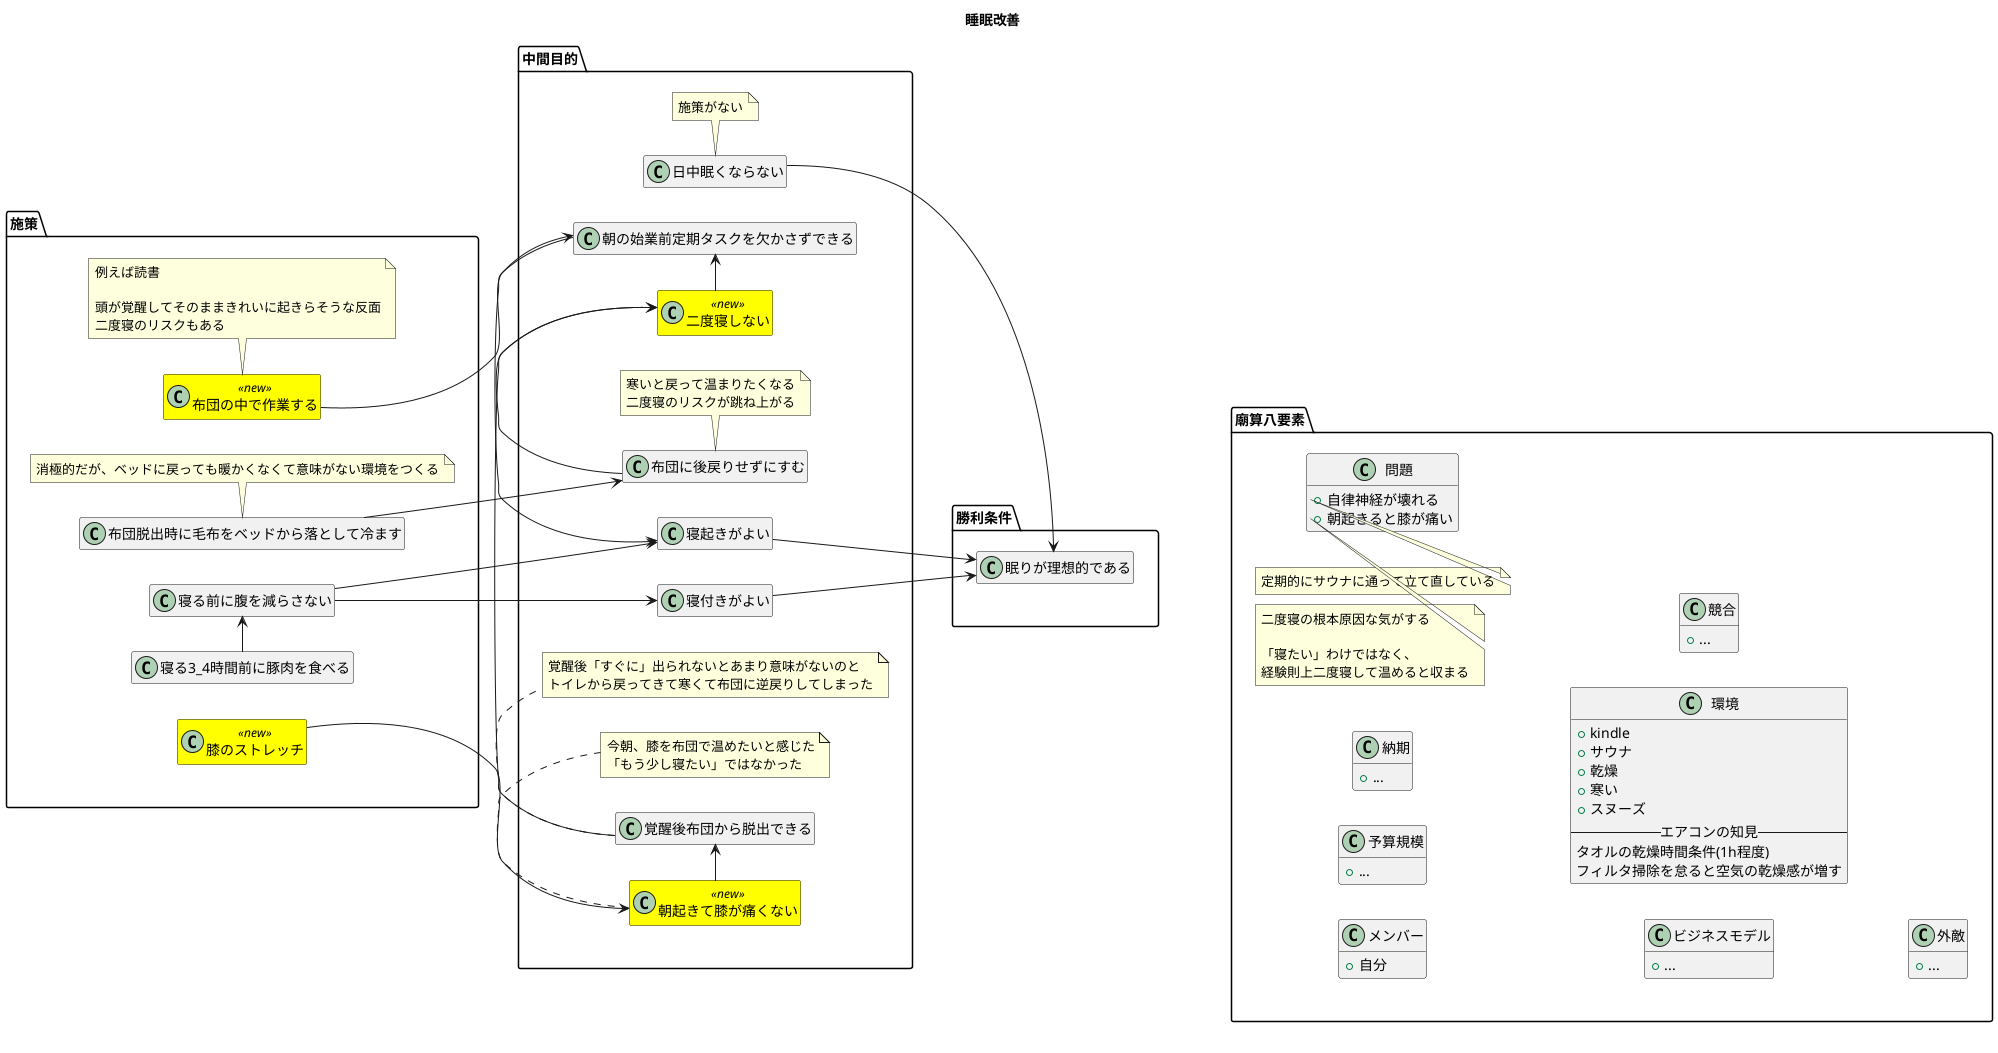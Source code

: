 @startuml

title 睡眠改善

hide empty members
skinparam class {
  BackgroundColor<<deprecated>> Grey
  BackgroundColor<<done>> Cyan
  BackgroundColor<<new>> Yellow
}

left to right direction


package 勝利条件 {
  class 眠りが理想的である
}

package 中間目的 {
  class 寝付きがよい
  寝付きがよい --> 眠りが理想的である

  class 寝起きがよい
  寝起きがよい --> 眠りが理想的である

  class 朝の始業前定期タスクを欠かさずできる
  朝の始業前定期タスクを欠かさずできる -> 寝起きがよい

  class 日中眠くならない
  note bottom: 施策がない
  日中眠くならない --> 眠りが理想的である

  class 二度寝しない<<new>>
  二度寝しない -> 朝の始業前定期タスクを欠かさずできる

  class 覚醒後布団から脱出できる
  note bottom
  覚醒後「すぐに」出られないとあまり意味がないのと
  トイレから戻ってきて寒くて布団に逆戻りしてしまった
  end note
  覚醒後布団から脱出できる -> 二度寝しない

  class 布団に後戻りせずにすむ
  note bottom
  寒いと戻って温まりたくなる
  二度寝のリスクが跳ね上がる
  end note
  布団に後戻りせずにすむ -> 二度寝しない

  class 朝起きて膝が痛くない<<new>>
  note bottom
  今朝、膝を布団で温めたいと感じた
  「もう少し寝たい」ではなかった
  end note
  朝起きて膝が痛くない -> 覚醒後布団から脱出できる
}

package 施策 {
  class 寝る前に腹を減らさない
  寝る前に腹を減らさない --> 寝付きがよい
  寝る前に腹を減らさない --> 寝起きがよい
  寝る3_4時間前に豚肉を食べる -> 寝る前に腹を減らさない

  class 布団脱出時に毛布をベッドから落として冷ます
  note bottom
  消極的だが、ベッドに戻っても暖かくなくて意味がない環境をつくる
  end note
  布団脱出時に毛布をベッドから落として冷ます --> 布団に後戻りせずにすむ

  class 膝のストレッチ<<new>>
  膝のストレッチ --> 朝起きて膝が痛くない

  class 布団の中で作業する<<new>>
  note bottom
  例えば読書

  頭が覚醒してそのままきれいに起きらそうな反面
  二度寝のリスクもある
  end note
  布団の中で作業する --> 朝の始業前定期タスクを欠かさずできる
}

package 廟算八要素 {
  class メンバー {
   + 自分
  }
  class 予算規模 {
   + ...
  }
  class 納期 {
   + ...
  }
  class ビジネスモデル {
   + ...
  }
  class 環境 {
   + kindle
   + サウナ
   + 乾燥
   + 寒い
   + スヌーズ
   -- エアコンの知見 --
   タオルの乾燥時間条件(1h程度)
   フィルタ掃除を怠ると空気の乾燥感が増す
  }

  class 競合 {
   + ...
  }
  class 外敵 {
   + ...
  }
  class 問題 {
   + 自律神経が壊れる
   + 朝起きると膝が痛い
  }
  note right of 問題::自律神経が壊れる
  定期的にサウナに通って立て直している
  end note
  note right of 問題::朝起きると膝が痛い
  二度寝の根本原因な気がする

  「寝たい」わけではなく、
  経験則上二度寝して温めると収まる
  end note
}

中間目的 --u[hidden]--> 勝利条件
施策 --u[hidden]--> 中間目的
廟算八要素 ---u[hidden]--> 施策

@enduml
